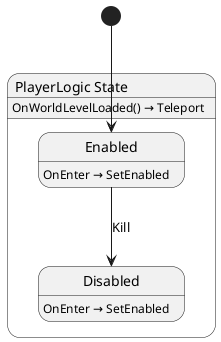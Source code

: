 @startuml PlayerLogic
state "PlayerLogic State" as Yolk_Logic_Player_PlayerLogic_State {
  state "Enabled" as Yolk_Logic_Player_PlayerLogic_State_Enabled
  state "Disabled" as Yolk_Logic_Player_PlayerLogic_State_Disabled
}

Yolk_Logic_Player_PlayerLogic_State_Enabled --> Yolk_Logic_Player_PlayerLogic_State_Disabled : Kill

Yolk_Logic_Player_PlayerLogic_State : OnWorldLevelLoaded() → Teleport
Yolk_Logic_Player_PlayerLogic_State_Disabled : OnEnter → SetEnabled
Yolk_Logic_Player_PlayerLogic_State_Enabled : OnEnter → SetEnabled

[*] --> Yolk_Logic_Player_PlayerLogic_State_Enabled
@enduml